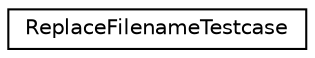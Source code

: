 digraph "Graphical Class Hierarchy"
{
  edge [fontname="Helvetica",fontsize="10",labelfontname="Helvetica",labelfontsize="10"];
  node [fontname="Helvetica",fontsize="10",shape=record];
  rankdir="LR";
  Node0 [label="ReplaceFilenameTestcase",height=0.2,width=0.4,color="black", fillcolor="white", style="filled",URL="$struct_replace_filename_testcase.html"];
}
